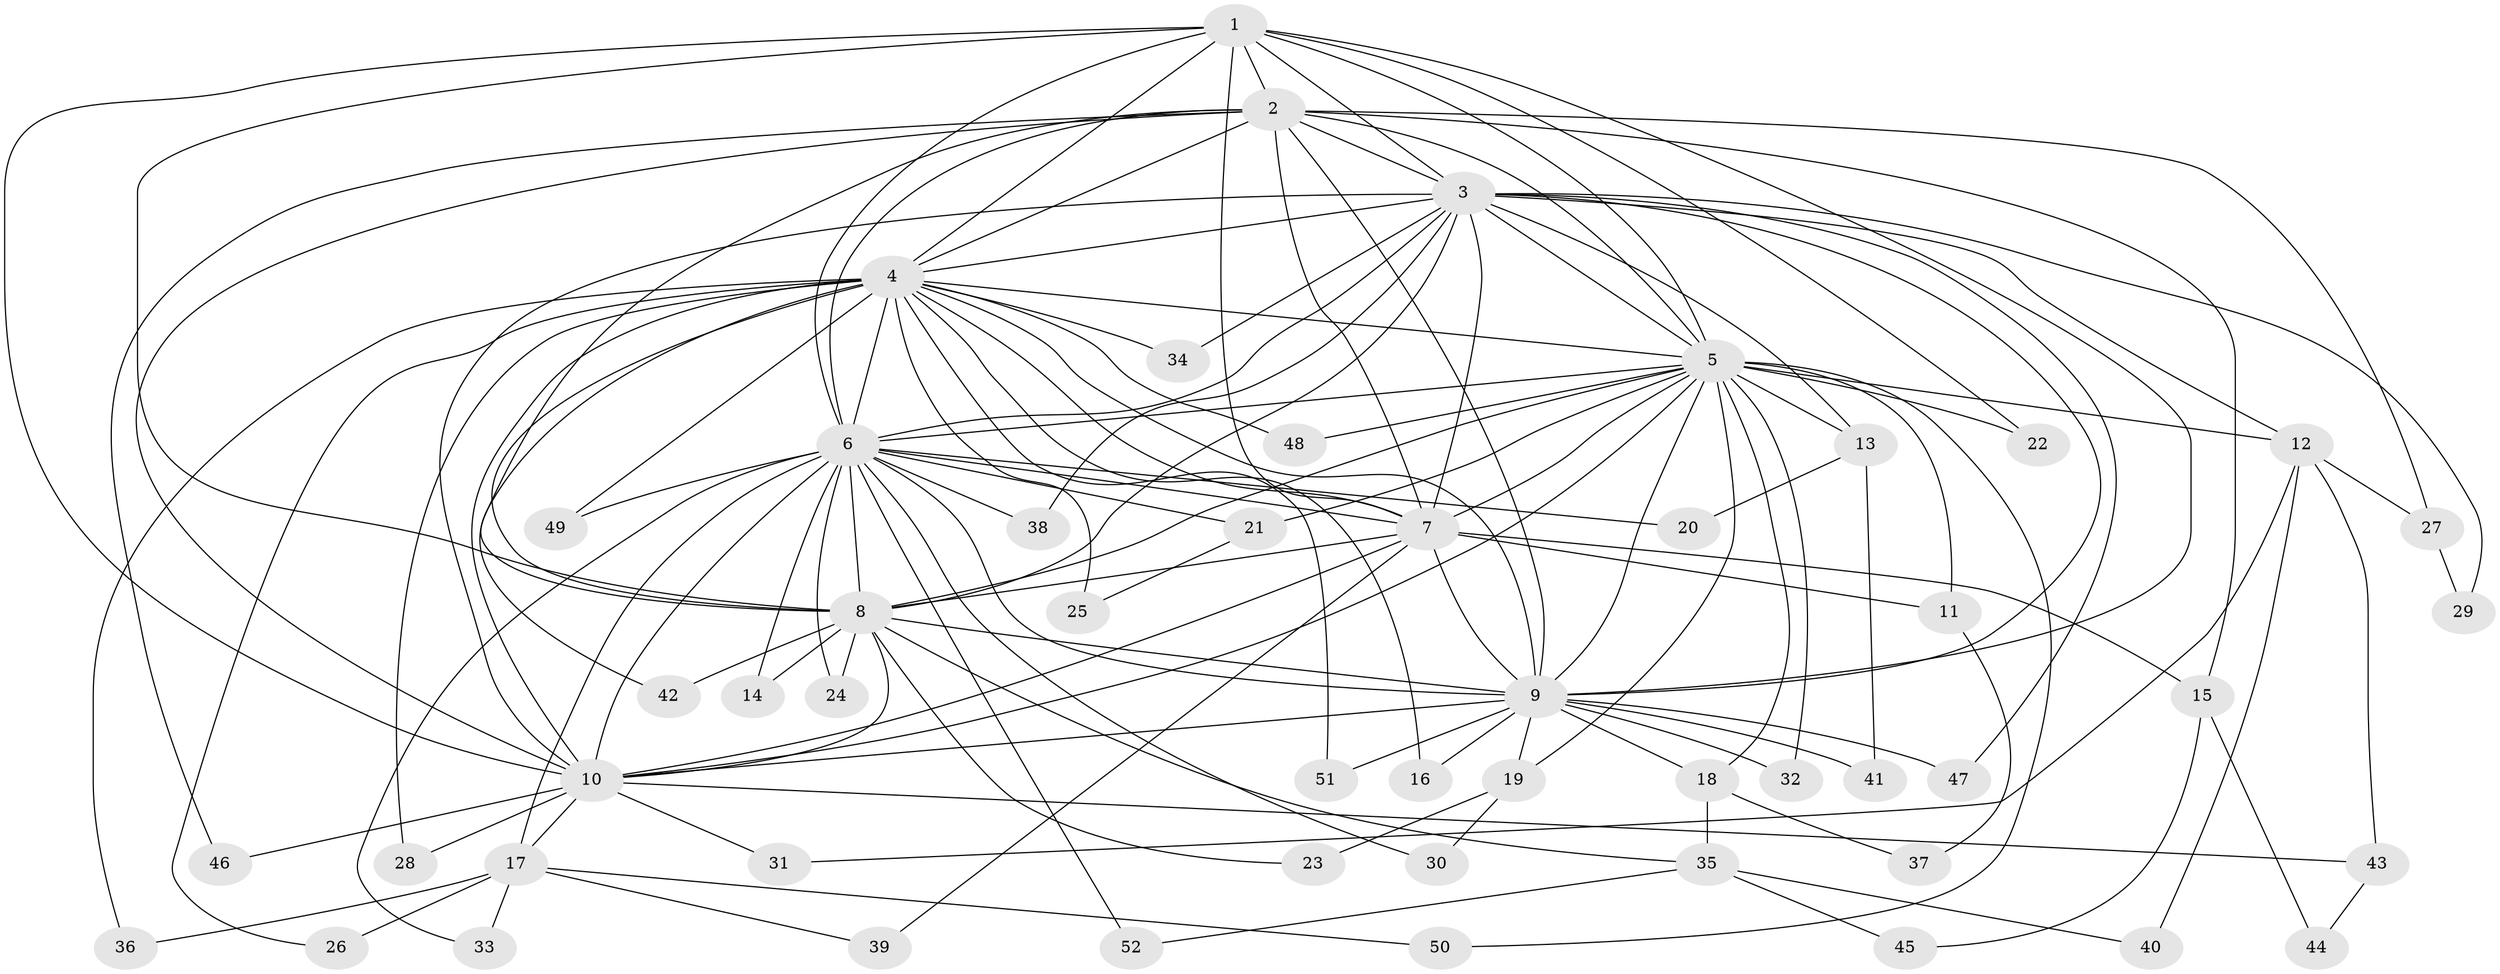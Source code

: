 // Generated by graph-tools (version 1.1) at 2025/13/03/09/25 04:13:44]
// undirected, 52 vertices, 129 edges
graph export_dot {
graph [start="1"]
  node [color=gray90,style=filled];
  1;
  2;
  3;
  4;
  5;
  6;
  7;
  8;
  9;
  10;
  11;
  12;
  13;
  14;
  15;
  16;
  17;
  18;
  19;
  20;
  21;
  22;
  23;
  24;
  25;
  26;
  27;
  28;
  29;
  30;
  31;
  32;
  33;
  34;
  35;
  36;
  37;
  38;
  39;
  40;
  41;
  42;
  43;
  44;
  45;
  46;
  47;
  48;
  49;
  50;
  51;
  52;
  1 -- 2;
  1 -- 3;
  1 -- 4;
  1 -- 5;
  1 -- 6;
  1 -- 7;
  1 -- 8;
  1 -- 9;
  1 -- 10;
  1 -- 22;
  2 -- 3;
  2 -- 4;
  2 -- 5;
  2 -- 6;
  2 -- 7;
  2 -- 8;
  2 -- 9;
  2 -- 10;
  2 -- 15;
  2 -- 27;
  2 -- 46;
  3 -- 4;
  3 -- 5;
  3 -- 6;
  3 -- 7;
  3 -- 8;
  3 -- 9;
  3 -- 10;
  3 -- 12;
  3 -- 13;
  3 -- 29;
  3 -- 34;
  3 -- 38;
  3 -- 47;
  4 -- 5;
  4 -- 6;
  4 -- 7;
  4 -- 8;
  4 -- 9;
  4 -- 10;
  4 -- 16;
  4 -- 25;
  4 -- 26;
  4 -- 28;
  4 -- 34;
  4 -- 36;
  4 -- 42;
  4 -- 48;
  4 -- 49;
  4 -- 51;
  5 -- 6;
  5 -- 7;
  5 -- 8;
  5 -- 9;
  5 -- 10;
  5 -- 11;
  5 -- 12;
  5 -- 13;
  5 -- 18;
  5 -- 19;
  5 -- 21;
  5 -- 22;
  5 -- 32;
  5 -- 48;
  5 -- 50;
  6 -- 7;
  6 -- 8;
  6 -- 9;
  6 -- 10;
  6 -- 14;
  6 -- 17;
  6 -- 20;
  6 -- 21;
  6 -- 24;
  6 -- 30;
  6 -- 33;
  6 -- 38;
  6 -- 49;
  6 -- 52;
  7 -- 8;
  7 -- 9;
  7 -- 10;
  7 -- 11;
  7 -- 15;
  7 -- 39;
  8 -- 9;
  8 -- 10;
  8 -- 14;
  8 -- 23;
  8 -- 24;
  8 -- 35;
  8 -- 42;
  9 -- 10;
  9 -- 16;
  9 -- 18;
  9 -- 19;
  9 -- 32;
  9 -- 41;
  9 -- 47;
  9 -- 51;
  10 -- 17;
  10 -- 28;
  10 -- 31;
  10 -- 43;
  10 -- 46;
  11 -- 37;
  12 -- 27;
  12 -- 31;
  12 -- 40;
  12 -- 43;
  13 -- 20;
  13 -- 41;
  15 -- 44;
  15 -- 45;
  17 -- 26;
  17 -- 33;
  17 -- 36;
  17 -- 39;
  17 -- 50;
  18 -- 35;
  18 -- 37;
  19 -- 23;
  19 -- 30;
  21 -- 25;
  27 -- 29;
  35 -- 40;
  35 -- 45;
  35 -- 52;
  43 -- 44;
}

